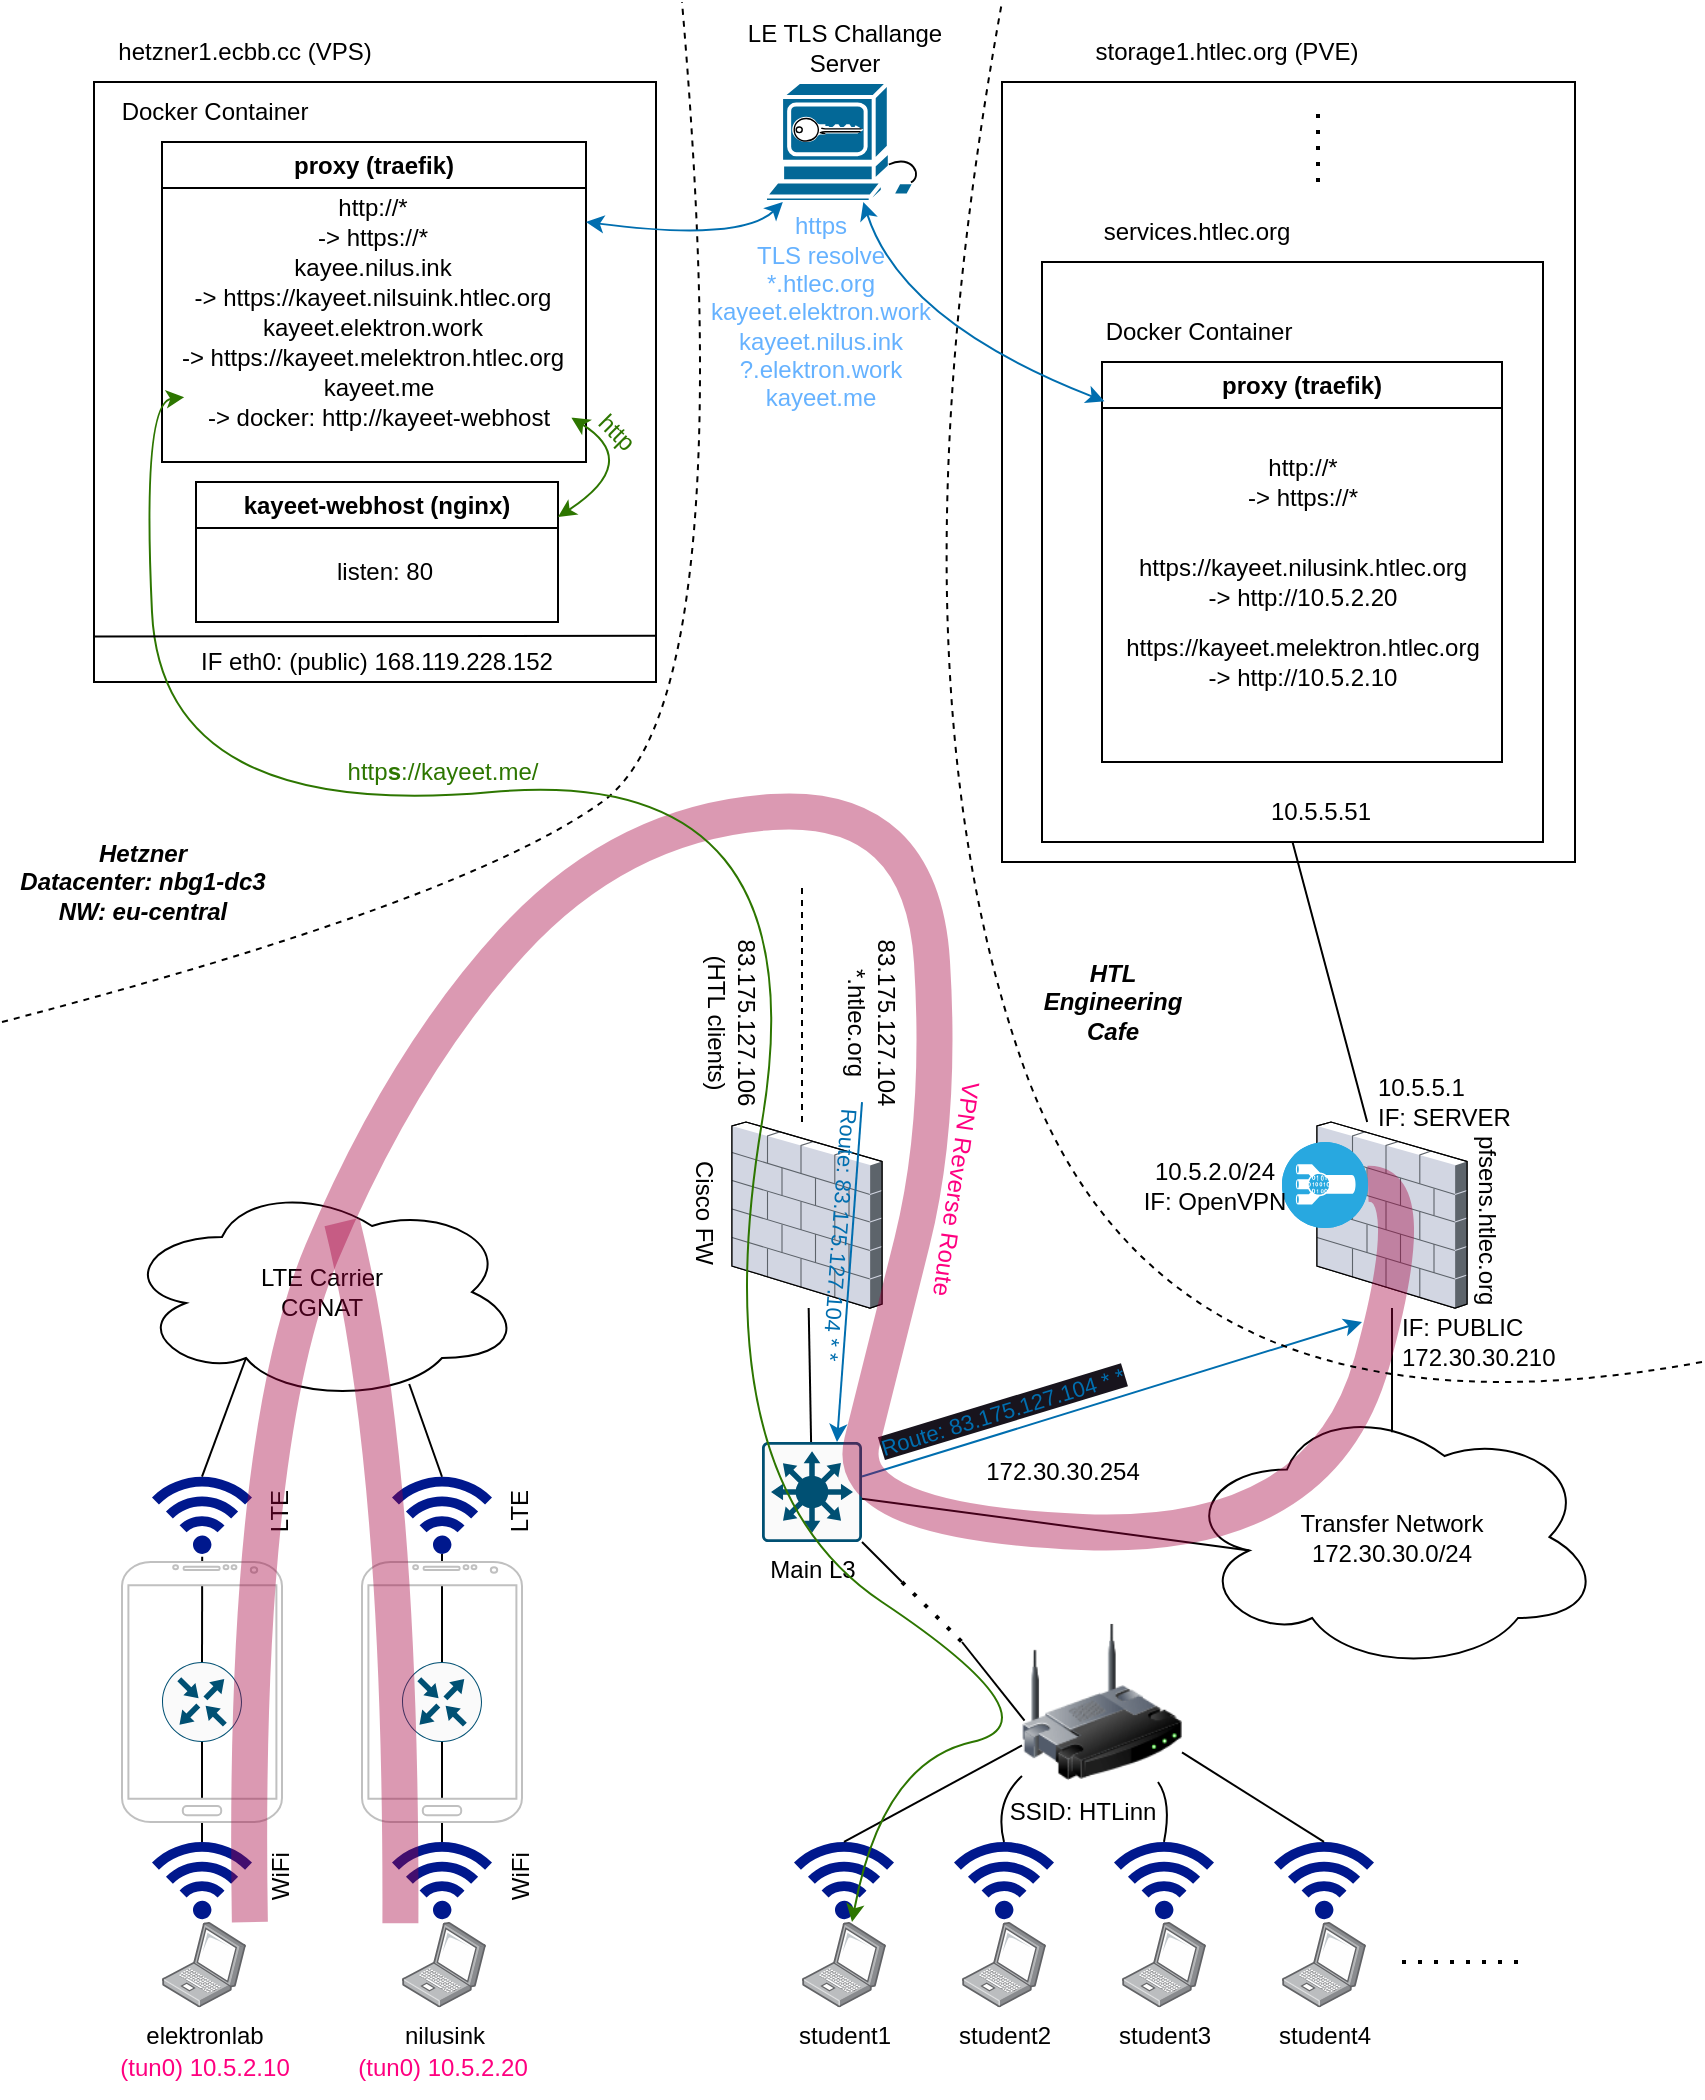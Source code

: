 <mxfile version="24.2.5" type="device">
  <diagram name="Page-1" id="OReZ9tJOHdiUHSILIBYm">
    <mxGraphModel dx="1434" dy="875" grid="1" gridSize="10" guides="1" tooltips="1" connect="1" arrows="1" fold="1" page="1" pageScale="1" pageWidth="850" pageHeight="1100" math="0" shadow="0">
      <root>
        <mxCell id="0" />
        <mxCell id="1" parent="0" />
        <mxCell id="7sgzOivnoeWW8wCpebLW-49" value="SSID: HTLinn" style="text;html=1;align=center;verticalAlign=middle;resizable=0;points=[];autosize=1;strokeColor=none;fillColor=none;" parent="1" vertex="1">
          <mxGeometry x="490" y="890" width="100" height="30" as="geometry" />
        </mxCell>
        <mxCell id="7sgzOivnoeWW8wCpebLW-27" value="" style="endArrow=none;html=1;rounded=0;entryX=0;entryY=0.5;entryDx=0;entryDy=0;entryPerimeter=0;exitX=0.5;exitY=0;exitDx=0;exitDy=0;exitPerimeter=0;" parent="1" source="7sgzOivnoeWW8wCpebLW-17" target="7sgzOivnoeWW8wCpebLW-23" edge="1">
          <mxGeometry width="50" height="50" relative="1" as="geometry">
            <mxPoint x="120" y="820" as="sourcePoint" />
            <mxPoint x="170" y="770" as="targetPoint" />
          </mxGeometry>
        </mxCell>
        <mxCell id="7sgzOivnoeWW8wCpebLW-26" value="" style="endArrow=none;html=1;rounded=0;entryX=-0.032;entryY=0.502;entryDx=0;entryDy=0;entryPerimeter=0;exitX=0.5;exitY=0;exitDx=0;exitDy=0;exitPerimeter=0;" parent="1" source="7sgzOivnoeWW8wCpebLW-7" target="7sgzOivnoeWW8wCpebLW-22" edge="1">
          <mxGeometry width="50" height="50" relative="1" as="geometry">
            <mxPoint x="120" y="820" as="sourcePoint" />
            <mxPoint x="170" y="770" as="targetPoint" />
          </mxGeometry>
        </mxCell>
        <mxCell id="7sgzOivnoeWW8wCpebLW-1" value="elektronlab" style="image;points=[];aspect=fixed;html=1;align=center;shadow=0;dashed=0;image=img/lib/allied_telesis/computer_and_terminals/Laptop.svg;" parent="1" vertex="1">
          <mxGeometry x="80" y="960" width="42" height="42.6" as="geometry" />
        </mxCell>
        <mxCell id="7sgzOivnoeWW8wCpebLW-2" value="nilusink" style="image;points=[];aspect=fixed;html=1;align=center;shadow=0;dashed=0;image=img/lib/allied_telesis/computer_and_terminals/Laptop.svg;" parent="1" vertex="1">
          <mxGeometry x="200" y="960" width="42" height="42.6" as="geometry" />
        </mxCell>
        <mxCell id="7sgzOivnoeWW8wCpebLW-8" value="WiFi" style="sketch=0;aspect=fixed;pointerEvents=1;shadow=0;dashed=0;html=1;strokeColor=none;labelPosition=center;verticalLabelPosition=bottom;verticalAlign=top;align=center;fillColor=#00188D;shape=mxgraph.mscae.enterprise.wireless_connection;rotation=-90;" parent="1" vertex="1">
          <mxGeometry x="79" y="912.6" width="42" height="50" as="geometry" />
        </mxCell>
        <mxCell id="7sgzOivnoeWW8wCpebLW-14" value="WiFi" style="sketch=0;aspect=fixed;pointerEvents=1;shadow=0;dashed=0;html=1;strokeColor=none;labelPosition=center;verticalLabelPosition=bottom;verticalAlign=top;align=center;fillColor=#00188D;shape=mxgraph.mscae.enterprise.wireless_connection;rotation=-90;" parent="1" vertex="1">
          <mxGeometry x="199" y="912.6" width="42" height="50" as="geometry" />
        </mxCell>
        <mxCell id="7sgzOivnoeWW8wCpebLW-15" value="" style="endArrow=none;html=1;rounded=0;entryX=0.5;entryY=1;entryDx=0;entryDy=0;entryPerimeter=0;exitX=0.92;exitY=0.5;exitDx=0;exitDy=0;exitPerimeter=0;" parent="1" source="7sgzOivnoeWW8wCpebLW-8" target="7sgzOivnoeWW8wCpebLW-7" edge="1">
          <mxGeometry width="50" height="50" relative="1" as="geometry">
            <mxPoint x="170" y="950" as="sourcePoint" />
            <mxPoint x="220" y="900" as="targetPoint" />
          </mxGeometry>
        </mxCell>
        <mxCell id="7sgzOivnoeWW8wCpebLW-6" value="" style="verticalLabelPosition=bottom;verticalAlign=top;html=1;shadow=0;dashed=0;strokeWidth=1;shape=mxgraph.android.phone2;strokeColor=#c0c0c0;" parent="1" vertex="1">
          <mxGeometry x="60" y="780" width="80" height="130" as="geometry" />
        </mxCell>
        <mxCell id="7sgzOivnoeWW8wCpebLW-7" value="" style="sketch=0;points=[[0.5,0,0],[1,0.5,0],[0.5,1,0],[0,0.5,0],[0.145,0.145,0],[0.856,0.145,0],[0.855,0.856,0],[0.145,0.855,0]];verticalLabelPosition=bottom;html=1;verticalAlign=top;aspect=fixed;align=center;pointerEvents=1;shape=mxgraph.cisco19.rect;prIcon=router;fillColor=#FAFAFA;strokeColor=#005073;" parent="1" vertex="1">
          <mxGeometry x="80" y="830" width="40" height="40" as="geometry" />
        </mxCell>
        <mxCell id="7sgzOivnoeWW8wCpebLW-18" value="" style="endArrow=none;html=1;rounded=0;entryX=0.5;entryY=1;entryDx=0;entryDy=0;entryPerimeter=0;exitX=0.92;exitY=0.5;exitDx=0;exitDy=0;exitPerimeter=0;" parent="1" source="7sgzOivnoeWW8wCpebLW-14" target="7sgzOivnoeWW8wCpebLW-17" edge="1">
          <mxGeometry width="50" height="50" relative="1" as="geometry">
            <mxPoint x="140" y="920" as="sourcePoint" />
            <mxPoint x="190" y="870" as="targetPoint" />
          </mxGeometry>
        </mxCell>
        <mxCell id="7sgzOivnoeWW8wCpebLW-16" value="" style="verticalLabelPosition=bottom;verticalAlign=top;html=1;shadow=0;dashed=0;strokeWidth=1;shape=mxgraph.android.phone2;strokeColor=#c0c0c0;" parent="1" vertex="1">
          <mxGeometry x="180" y="780" width="80" height="130" as="geometry" />
        </mxCell>
        <mxCell id="7sgzOivnoeWW8wCpebLW-17" value="" style="sketch=0;points=[[0.5,0,0],[1,0.5,0],[0.5,1,0],[0,0.5,0],[0.145,0.145,0],[0.856,0.145,0],[0.855,0.856,0],[0.145,0.855,0]];verticalLabelPosition=bottom;html=1;verticalAlign=top;aspect=fixed;align=center;pointerEvents=1;shape=mxgraph.cisco19.rect;prIcon=router;fillColor=#FAFAFA;strokeColor=#005073;" parent="1" vertex="1">
          <mxGeometry x="200" y="830" width="40" height="40" as="geometry" />
        </mxCell>
        <mxCell id="7sgzOivnoeWW8wCpebLW-19" value="LTE Carrier&lt;div&gt;CGNAT&lt;/div&gt;" style="ellipse;shape=cloud;whiteSpace=wrap;html=1;" parent="1" vertex="1">
          <mxGeometry x="60" y="590" width="200" height="110" as="geometry" />
        </mxCell>
        <mxCell id="7sgzOivnoeWW8wCpebLW-22" value="LTE" style="sketch=0;aspect=fixed;pointerEvents=1;shadow=0;dashed=0;html=1;strokeColor=none;labelPosition=center;verticalLabelPosition=bottom;verticalAlign=top;align=center;fillColor=#00188D;shape=mxgraph.mscae.enterprise.wireless_connection;rotation=-90;" parent="1" vertex="1">
          <mxGeometry x="79" y="730" width="42" height="50" as="geometry" />
        </mxCell>
        <mxCell id="7sgzOivnoeWW8wCpebLW-23" value="LTE" style="sketch=0;aspect=fixed;pointerEvents=1;shadow=0;dashed=0;html=1;strokeColor=none;labelPosition=center;verticalLabelPosition=bottom;verticalAlign=top;align=center;fillColor=#00188D;shape=mxgraph.mscae.enterprise.wireless_connection;rotation=-90;" parent="1" vertex="1">
          <mxGeometry x="199" y="730" width="42" height="50" as="geometry" />
        </mxCell>
        <mxCell id="7sgzOivnoeWW8wCpebLW-24" value="" style="endArrow=none;html=1;rounded=0;exitX=0.92;exitY=0.5;exitDx=0;exitDy=0;exitPerimeter=0;entryX=0.31;entryY=0.8;entryDx=0;entryDy=0;entryPerimeter=0;" parent="1" source="7sgzOivnoeWW8wCpebLW-22" target="7sgzOivnoeWW8wCpebLW-19" edge="1">
          <mxGeometry width="50" height="50" relative="1" as="geometry">
            <mxPoint x="150" y="680" as="sourcePoint" />
            <mxPoint x="200" y="630" as="targetPoint" />
          </mxGeometry>
        </mxCell>
        <mxCell id="7sgzOivnoeWW8wCpebLW-25" value="" style="endArrow=none;html=1;rounded=0;entryX=0.92;entryY=0.5;entryDx=0;entryDy=0;entryPerimeter=0;exitX=0.718;exitY=0.918;exitDx=0;exitDy=0;exitPerimeter=0;" parent="1" source="7sgzOivnoeWW8wCpebLW-19" target="7sgzOivnoeWW8wCpebLW-23" edge="1">
          <mxGeometry width="50" height="50" relative="1" as="geometry">
            <mxPoint x="150" y="680" as="sourcePoint" />
            <mxPoint x="200" y="630" as="targetPoint" />
          </mxGeometry>
        </mxCell>
        <mxCell id="7sgzOivnoeWW8wCpebLW-28" value="student1" style="image;points=[];aspect=fixed;html=1;align=center;shadow=0;dashed=0;image=img/lib/allied_telesis/computer_and_terminals/Laptop.svg;" parent="1" vertex="1">
          <mxGeometry x="400" y="960" width="42" height="42.6" as="geometry" />
        </mxCell>
        <mxCell id="7sgzOivnoeWW8wCpebLW-29" value="student2" style="image;points=[];aspect=fixed;html=1;align=center;shadow=0;dashed=0;image=img/lib/allied_telesis/computer_and_terminals/Laptop.svg;" parent="1" vertex="1">
          <mxGeometry x="480" y="960" width="42" height="42.6" as="geometry" />
        </mxCell>
        <mxCell id="7sgzOivnoeWW8wCpebLW-30" value="student3" style="image;points=[];aspect=fixed;html=1;align=center;shadow=0;dashed=0;image=img/lib/allied_telesis/computer_and_terminals/Laptop.svg;" parent="1" vertex="1">
          <mxGeometry x="560" y="960" width="42" height="42.6" as="geometry" />
        </mxCell>
        <mxCell id="7sgzOivnoeWW8wCpebLW-31" value="student4" style="image;points=[];aspect=fixed;html=1;align=center;shadow=0;dashed=0;image=img/lib/allied_telesis/computer_and_terminals/Laptop.svg;" parent="1" vertex="1">
          <mxGeometry x="640" y="960" width="42" height="42.6" as="geometry" />
        </mxCell>
        <mxCell id="7sgzOivnoeWW8wCpebLW-32" value="" style="endArrow=none;dashed=1;html=1;dashPattern=1 3;strokeWidth=2;rounded=0;" parent="1" edge="1">
          <mxGeometry width="50" height="50" relative="1" as="geometry">
            <mxPoint x="700" y="980" as="sourcePoint" />
            <mxPoint x="760" y="980" as="targetPoint" />
          </mxGeometry>
        </mxCell>
        <mxCell id="7sgzOivnoeWW8wCpebLW-34" value="Main L3" style="sketch=0;points=[[0.015,0.015,0],[0.985,0.015,0],[0.985,0.985,0],[0.015,0.985,0],[0.25,0,0],[0.5,0,0],[0.75,0,0],[1,0.25,0],[1,0.5,0],[1,0.75,0],[0.75,1,0],[0.5,1,0],[0.25,1,0],[0,0.75,0],[0,0.5,0],[0,0.25,0]];verticalLabelPosition=bottom;html=1;verticalAlign=top;aspect=fixed;align=center;pointerEvents=1;shape=mxgraph.cisco19.rect;prIcon=l3_switch;fillColor=#FAFAFA;strokeColor=#005073;" parent="1" vertex="1">
          <mxGeometry x="380" y="720" width="50" height="50" as="geometry" />
        </mxCell>
        <mxCell id="7sgzOivnoeWW8wCpebLW-36" value="" style="image;html=1;image=img/lib/clip_art/networking/Wireless_Router_128x128.png" parent="1" vertex="1">
          <mxGeometry x="510" y="810" width="80" height="80" as="geometry" />
        </mxCell>
        <mxCell id="7sgzOivnoeWW8wCpebLW-40" value="" style="sketch=0;aspect=fixed;pointerEvents=1;shadow=0;dashed=0;html=1;strokeColor=none;labelPosition=center;verticalLabelPosition=bottom;verticalAlign=top;align=center;fillColor=#00188D;shape=mxgraph.mscae.enterprise.wireless_connection;rotation=-90;" parent="1" vertex="1">
          <mxGeometry x="400" y="912.6" width="42" height="50" as="geometry" />
        </mxCell>
        <mxCell id="7sgzOivnoeWW8wCpebLW-41" value="" style="sketch=0;aspect=fixed;pointerEvents=1;shadow=0;dashed=0;html=1;strokeColor=none;labelPosition=center;verticalLabelPosition=bottom;verticalAlign=top;align=center;fillColor=#00188D;shape=mxgraph.mscae.enterprise.wireless_connection;rotation=-90;" parent="1" vertex="1">
          <mxGeometry x="480" y="912.6" width="42" height="50" as="geometry" />
        </mxCell>
        <mxCell id="7sgzOivnoeWW8wCpebLW-42" value="" style="sketch=0;aspect=fixed;pointerEvents=1;shadow=0;dashed=0;html=1;strokeColor=none;labelPosition=center;verticalLabelPosition=bottom;verticalAlign=top;align=center;fillColor=#00188D;shape=mxgraph.mscae.enterprise.wireless_connection;rotation=-90;" parent="1" vertex="1">
          <mxGeometry x="560" y="912.6" width="42" height="50" as="geometry" />
        </mxCell>
        <mxCell id="7sgzOivnoeWW8wCpebLW-43" value="" style="sketch=0;aspect=fixed;pointerEvents=1;shadow=0;dashed=0;html=1;strokeColor=none;labelPosition=center;verticalLabelPosition=bottom;verticalAlign=top;align=center;fillColor=#00188D;shape=mxgraph.mscae.enterprise.wireless_connection;rotation=-90;" parent="1" vertex="1">
          <mxGeometry x="640" y="912.6" width="42" height="50" as="geometry" />
        </mxCell>
        <mxCell id="7sgzOivnoeWW8wCpebLW-45" value="" style="endArrow=none;html=1;rounded=0;exitX=0.92;exitY=0.5;exitDx=0;exitDy=0;exitPerimeter=0;" parent="1" source="7sgzOivnoeWW8wCpebLW-40" target="7sgzOivnoeWW8wCpebLW-36" edge="1">
          <mxGeometry width="50" height="50" relative="1" as="geometry">
            <mxPoint x="510" y="930" as="sourcePoint" />
            <mxPoint x="560" y="880" as="targetPoint" />
          </mxGeometry>
        </mxCell>
        <mxCell id="7sgzOivnoeWW8wCpebLW-46" value="" style="endArrow=none;html=1;rounded=0;exitX=0.92;exitY=0.5;exitDx=0;exitDy=0;exitPerimeter=0;curved=1;" parent="1" source="7sgzOivnoeWW8wCpebLW-41" target="7sgzOivnoeWW8wCpebLW-36" edge="1">
          <mxGeometry width="50" height="50" relative="1" as="geometry">
            <mxPoint x="510" y="930" as="sourcePoint" />
            <mxPoint x="560" y="880" as="targetPoint" />
            <Array as="points">
              <mxPoint x="496" y="900" />
            </Array>
          </mxGeometry>
        </mxCell>
        <mxCell id="7sgzOivnoeWW8wCpebLW-47" value="" style="endArrow=none;html=1;rounded=0;exitX=0.92;exitY=0.5;exitDx=0;exitDy=0;exitPerimeter=0;curved=1;" parent="1" source="7sgzOivnoeWW8wCpebLW-42" target="7sgzOivnoeWW8wCpebLW-36" edge="1">
          <mxGeometry width="50" height="50" relative="1" as="geometry">
            <mxPoint x="510" y="930" as="sourcePoint" />
            <mxPoint x="560" y="880" as="targetPoint" />
            <Array as="points">
              <mxPoint x="585" y="900" />
            </Array>
          </mxGeometry>
        </mxCell>
        <mxCell id="7sgzOivnoeWW8wCpebLW-48" value="" style="endArrow=none;html=1;rounded=0;exitX=0.92;exitY=0.5;exitDx=0;exitDy=0;exitPerimeter=0;" parent="1" source="7sgzOivnoeWW8wCpebLW-43" target="7sgzOivnoeWW8wCpebLW-36" edge="1">
          <mxGeometry width="50" height="50" relative="1" as="geometry">
            <mxPoint x="510" y="930" as="sourcePoint" />
            <mxPoint x="560" y="880" as="targetPoint" />
          </mxGeometry>
        </mxCell>
        <mxCell id="7sgzOivnoeWW8wCpebLW-51" value="" style="verticalLabelPosition=bottom;sketch=0;aspect=fixed;html=1;verticalAlign=top;strokeColor=none;align=center;outlineConnect=0;shape=mxgraph.citrix.firewall;" parent="1" vertex="1">
          <mxGeometry x="365" y="560" width="75" height="93" as="geometry" />
        </mxCell>
        <mxCell id="7sgzOivnoeWW8wCpebLW-52" value="Transfer Network&lt;div&gt;172.30.30.0/24&lt;/div&gt;" style="ellipse;shape=cloud;whiteSpace=wrap;html=1;" parent="1" vertex="1">
          <mxGeometry x="590" y="700" width="210" height="135" as="geometry" />
        </mxCell>
        <mxCell id="7sgzOivnoeWW8wCpebLW-56" value="" style="endArrow=none;html=1;rounded=0;" parent="1" source="7sgzOivnoeWW8wCpebLW-51" target="7sgzOivnoeWW8wCpebLW-34" edge="1">
          <mxGeometry width="50" height="50" relative="1" as="geometry">
            <mxPoint x="430" y="800" as="sourcePoint" />
            <mxPoint x="480" y="750" as="targetPoint" />
          </mxGeometry>
        </mxCell>
        <mxCell id="7sgzOivnoeWW8wCpebLW-57" value="" style="endArrow=none;html=1;rounded=0;exitX=0.16;exitY=0.55;exitDx=0;exitDy=0;exitPerimeter=0;" parent="1" source="7sgzOivnoeWW8wCpebLW-52" target="7sgzOivnoeWW8wCpebLW-34" edge="1">
          <mxGeometry width="50" height="50" relative="1" as="geometry">
            <mxPoint x="430" y="800" as="sourcePoint" />
            <mxPoint x="480" y="750" as="targetPoint" />
          </mxGeometry>
        </mxCell>
        <mxCell id="7sgzOivnoeWW8wCpebLW-58" value="pfsens.htlec.org" style="verticalLabelPosition=middle;sketch=0;aspect=fixed;html=1;verticalAlign=top;strokeColor=none;align=left;outlineConnect=0;shape=mxgraph.citrix.firewall;labelPosition=right;textDirection=vertical-rl;" parent="1" vertex="1">
          <mxGeometry x="657.5" y="560" width="75" height="93" as="geometry" />
        </mxCell>
        <mxCell id="7sgzOivnoeWW8wCpebLW-59" value="" style="endArrow=none;html=1;rounded=0;exitX=0.5;exitY=0.112;exitDx=0;exitDy=0;exitPerimeter=0;" parent="1" source="7sgzOivnoeWW8wCpebLW-52" target="7sgzOivnoeWW8wCpebLW-58" edge="1">
          <mxGeometry width="50" height="50" relative="1" as="geometry">
            <mxPoint x="540" y="680" as="sourcePoint" />
            <mxPoint x="590" y="630" as="targetPoint" />
          </mxGeometry>
        </mxCell>
        <mxCell id="7sgzOivnoeWW8wCpebLW-61" value="172.30.30.254" style="text;html=1;align=center;verticalAlign=middle;resizable=0;points=[];autosize=1;strokeColor=none;fillColor=none;" parent="1" vertex="1">
          <mxGeometry x="480" y="720" width="100" height="30" as="geometry" />
        </mxCell>
        <mxCell id="7sgzOivnoeWW8wCpebLW-62" value="" style="endArrow=none;html=1;rounded=0;" parent="1" target="7sgzOivnoeWW8wCpebLW-34" edge="1">
          <mxGeometry width="50" height="50" relative="1" as="geometry">
            <mxPoint x="450" y="790" as="sourcePoint" />
            <mxPoint x="570" y="690" as="targetPoint" />
          </mxGeometry>
        </mxCell>
        <mxCell id="7sgzOivnoeWW8wCpebLW-63" value="" style="endArrow=none;dashed=1;html=1;dashPattern=1 3;strokeWidth=2;rounded=0;" parent="1" edge="1">
          <mxGeometry width="50" height="50" relative="1" as="geometry">
            <mxPoint x="450" y="790" as="sourcePoint" />
            <mxPoint x="480" y="820" as="targetPoint" />
          </mxGeometry>
        </mxCell>
        <mxCell id="7sgzOivnoeWW8wCpebLW-64" value="" style="endArrow=none;html=1;rounded=0;exitX=0.016;exitY=0.616;exitDx=0;exitDy=0;exitPerimeter=0;" parent="1" source="7sgzOivnoeWW8wCpebLW-36" edge="1">
          <mxGeometry width="50" height="50" relative="1" as="geometry">
            <mxPoint x="500" y="810" as="sourcePoint" />
            <mxPoint x="480" y="820" as="targetPoint" />
          </mxGeometry>
        </mxCell>
        <mxCell id="7sgzOivnoeWW8wCpebLW-66" value="Cisco FW" style="text;html=1;align=center;verticalAlign=middle;resizable=0;points=[];autosize=1;strokeColor=none;fillColor=none;rotation=90;" parent="1" vertex="1">
          <mxGeometry x="311" y="590" width="80" height="30" as="geometry" />
        </mxCell>
        <mxCell id="7sgzOivnoeWW8wCpebLW-67" value="83.175.127.106&lt;div&gt;(HTL clients)&lt;/div&gt;" style="text;html=1;align=center;verticalAlign=middle;resizable=0;points=[];autosize=1;strokeColor=none;fillColor=none;rotation=90;" parent="1" vertex="1">
          <mxGeometry x="310" y="490" width="110" height="40" as="geometry" />
        </mxCell>
        <mxCell id="7sgzOivnoeWW8wCpebLW-69" value="&lt;span style=&quot;text-align: left; text-wrap: wrap;&quot;&gt;83.175.127.104&lt;/span&gt;&lt;div&gt;&lt;span style=&quot;text-align: left; text-wrap: wrap;&quot;&gt;*.htlec.org&lt;/span&gt;&lt;/div&gt;" style="text;html=1;align=center;verticalAlign=middle;resizable=0;points=[];autosize=1;strokeColor=none;fillColor=none;rotation=90;" parent="1" vertex="1">
          <mxGeometry x="380" y="490" width="110" height="40" as="geometry" />
        </mxCell>
        <mxCell id="7sgzOivnoeWW8wCpebLW-72" value="&lt;span style=&quot;font-size: 11px; background-color: rgb(24, 20, 29);&quot;&gt;Route: 83.175.127.104 * *&lt;/span&gt;" style="text;html=1;align=center;verticalAlign=middle;resizable=0;points=[];autosize=1;strokeColor=none;fillColor=none;rotation=-16.9;fontColor=#006eaf;" parent="1" vertex="1">
          <mxGeometry x="425" y="690" width="150" height="30" as="geometry" />
        </mxCell>
        <mxCell id="7sgzOivnoeWW8wCpebLW-71" value="" style="endArrow=classic;html=1;rounded=0;fillColor=#1ba1e2;strokeColor=#006EAF;" parent="1" source="7sgzOivnoeWW8wCpebLW-34" edge="1">
          <mxGeometry width="50" height="50" relative="1" as="geometry">
            <mxPoint x="470" y="700" as="sourcePoint" />
            <mxPoint x="680" y="660" as="targetPoint" />
          </mxGeometry>
        </mxCell>
        <mxCell id="7sgzOivnoeWW8wCpebLW-73" value="" style="endArrow=classic;html=1;rounded=0;exitX=0.864;exitY=0.625;exitDx=0;exitDy=0;exitPerimeter=0;entryX=0.75;entryY=0;entryDx=0;entryDy=0;entryPerimeter=0;fillColor=#1ba1e2;strokeColor=#006EAF;" parent="1" source="7sgzOivnoeWW8wCpebLW-69" target="7sgzOivnoeWW8wCpebLW-34" edge="1">
          <mxGeometry width="50" height="50" relative="1" as="geometry">
            <mxPoint x="490" y="650" as="sourcePoint" />
            <mxPoint x="540" y="600" as="targetPoint" />
          </mxGeometry>
        </mxCell>
        <mxCell id="7sgzOivnoeWW8wCpebLW-74" value="&lt;span style=&quot;font-size: 11px;&quot;&gt;Route: 83.175.127.104 * *&lt;/span&gt;" style="text;html=1;align=center;verticalAlign=middle;resizable=0;points=[];autosize=1;strokeColor=none;fillColor=none;rotation=94.3;fontColor=#006eaf;labelBackgroundColor=none;" parent="1" vertex="1">
          <mxGeometry x="344" y="601" width="150" height="30" as="geometry" />
        </mxCell>
        <mxCell id="7sgzOivnoeWW8wCpebLW-77" value="" style="rounded=0;whiteSpace=wrap;html=1;" parent="1" vertex="1">
          <mxGeometry x="500" y="40" width="286.5" height="390" as="geometry" />
        </mxCell>
        <mxCell id="7sgzOivnoeWW8wCpebLW-78" value="" style="rounded=0;whiteSpace=wrap;html=1;" parent="1" vertex="1">
          <mxGeometry x="520" y="130" width="250.5" height="290" as="geometry" />
        </mxCell>
        <mxCell id="7sgzOivnoeWW8wCpebLW-79" value="" style="fillColor=#28A8E0;verticalLabelPosition=bottom;sketch=0;html=1;strokeColor=#ffffff;verticalAlign=top;align=center;points=[[0.145,0.145,0],[0.5,0,0],[0.855,0.145,0],[1,0.5,0],[0.855,0.855,0],[0.5,1,0],[0.145,0.855,0],[0,0.5,0]];pointerEvents=1;shape=mxgraph.cisco_safe.compositeIcon;bgIcon=ellipse;resIcon=mxgraph.cisco_safe.capability.vpn_concentrator;" parent="1" vertex="1">
          <mxGeometry x="640" y="570" width="43" height="43" as="geometry" />
        </mxCell>
        <mxCell id="7sgzOivnoeWW8wCpebLW-81" value="" style="endArrow=none;dashed=1;html=1;dashPattern=1 3;strokeWidth=2;rounded=0;" parent="1" edge="1">
          <mxGeometry width="50" height="50" relative="1" as="geometry">
            <mxPoint x="658" y="90" as="sourcePoint" />
            <mxPoint x="658" y="50" as="targetPoint" />
          </mxGeometry>
        </mxCell>
        <mxCell id="7sgzOivnoeWW8wCpebLW-82" value="storage1.htlec.org (PVE)" style="text;html=1;align=center;verticalAlign=middle;resizable=0;points=[];autosize=1;strokeColor=none;fillColor=none;" parent="1" vertex="1">
          <mxGeometry x="536.5" y="10" width="150" height="30" as="geometry" />
        </mxCell>
        <mxCell id="7sgzOivnoeWW8wCpebLW-83" value="services.htlec.org" style="text;html=1;align=center;verticalAlign=middle;resizable=0;points=[];autosize=1;strokeColor=none;fillColor=none;" parent="1" vertex="1">
          <mxGeometry x="536.5" y="100" width="120" height="30" as="geometry" />
        </mxCell>
        <mxCell id="7sgzOivnoeWW8wCpebLW-84" value="proxy (traefik)" style="swimlane;whiteSpace=wrap;html=1;" parent="1" vertex="1">
          <mxGeometry x="550" y="180" width="200" height="200" as="geometry">
            <mxRectangle x="567.5" y="230" width="110" height="30" as="alternateBounds" />
          </mxGeometry>
        </mxCell>
        <mxCell id="7sgzOivnoeWW8wCpebLW-85" value="Docker Container" style="text;html=1;align=center;verticalAlign=middle;resizable=0;points=[];autosize=1;strokeColor=none;fillColor=none;" parent="1" vertex="1">
          <mxGeometry x="537.5" y="150" width="120" height="30" as="geometry" />
        </mxCell>
        <mxCell id="7sgzOivnoeWW8wCpebLW-86" value="" style="endArrow=none;html=1;rounded=0;entryX=0.5;entryY=1;entryDx=0;entryDy=0;" parent="1" source="7sgzOivnoeWW8wCpebLW-58" target="7sgzOivnoeWW8wCpebLW-78" edge="1">
          <mxGeometry width="50" height="50" relative="1" as="geometry">
            <mxPoint x="630" y="440" as="sourcePoint" />
            <mxPoint x="680" y="390" as="targetPoint" />
          </mxGeometry>
        </mxCell>
        <mxCell id="7sgzOivnoeWW8wCpebLW-87" value="10.5.5.51" style="text;html=1;align=center;verticalAlign=middle;resizable=0;points=[];autosize=1;strokeColor=none;fillColor=none;" parent="1" vertex="1">
          <mxGeometry x="624.25" y="390" width="70" height="30" as="geometry" />
        </mxCell>
        <mxCell id="7sgzOivnoeWW8wCpebLW-88" value="10.5.2.0/24&lt;div&gt;IF: OpenVPN&lt;/div&gt;" style="text;html=1;align=center;verticalAlign=middle;resizable=0;points=[];autosize=1;strokeColor=none;fillColor=none;" parent="1" vertex="1">
          <mxGeometry x="561" y="571.5" width="90" height="40" as="geometry" />
        </mxCell>
        <mxCell id="7sgzOivnoeWW8wCpebLW-89" value="IF: PUBLIC&lt;div&gt;172.30.30.210&lt;/div&gt;" style="text;html=1;align=left;verticalAlign=middle;resizable=0;points=[];autosize=1;strokeColor=none;fillColor=none;" parent="1" vertex="1">
          <mxGeometry x="697.5" y="650" width="100" height="40" as="geometry" />
        </mxCell>
        <mxCell id="7sgzOivnoeWW8wCpebLW-90" value="&lt;div&gt;10.5.5.1&lt;/div&gt;IF: SERVER" style="text;html=1;align=left;verticalAlign=middle;resizable=0;points=[];autosize=1;strokeColor=none;fillColor=none;" parent="1" vertex="1">
          <mxGeometry x="686" y="530" width="90" height="40" as="geometry" />
        </mxCell>
        <mxCell id="7sgzOivnoeWW8wCpebLW-91" value="" style="rounded=0;whiteSpace=wrap;html=1;" parent="1" vertex="1">
          <mxGeometry x="46" y="40" width="281" height="300" as="geometry" />
        </mxCell>
        <mxCell id="7sgzOivnoeWW8wCpebLW-92" value="hetzner1.ecbb.cc (VPS)" style="text;html=1;align=center;verticalAlign=middle;resizable=0;points=[];autosize=1;strokeColor=none;fillColor=none;" parent="1" vertex="1">
          <mxGeometry x="46" y="10" width="150" height="30" as="geometry" />
        </mxCell>
        <mxCell id="7sgzOivnoeWW8wCpebLW-93" value="proxy (traefik)" style="swimlane;whiteSpace=wrap;html=1;" parent="1" vertex="1">
          <mxGeometry x="80" y="70" width="212" height="160" as="geometry">
            <mxRectangle x="567.5" y="230" width="110" height="30" as="alternateBounds" />
          </mxGeometry>
        </mxCell>
        <mxCell id="7sgzOivnoeWW8wCpebLW-97" value="kayeet.elektron.work&lt;div&gt;-&amp;gt; https://kayeet.melektron.htlec.org&lt;/div&gt;" style="text;html=1;align=center;verticalAlign=middle;resizable=0;points=[];autosize=1;strokeColor=none;fillColor=none;" parent="7sgzOivnoeWW8wCpebLW-93" vertex="1">
          <mxGeometry y="80" width="210" height="40" as="geometry" />
        </mxCell>
        <mxCell id="7sgzOivnoeWW8wCpebLW-96" value="kayee.nilus.ink&lt;div&gt;-&amp;gt; https://kayeet.nilsuink.htlec.org&lt;/div&gt;" style="text;html=1;align=center;verticalAlign=middle;resizable=0;points=[];autosize=1;strokeColor=none;fillColor=none;" parent="7sgzOivnoeWW8wCpebLW-93" vertex="1">
          <mxGeometry x="5" y="50" width="200" height="40" as="geometry" />
        </mxCell>
        <mxCell id="7sgzOivnoeWW8wCpebLW-102" value="http://*&lt;div&gt;-&amp;gt; https://*&lt;/div&gt;" style="text;html=1;align=center;verticalAlign=middle;resizable=0;points=[];autosize=1;strokeColor=none;fillColor=none;" parent="7sgzOivnoeWW8wCpebLW-93" vertex="1">
          <mxGeometry x="65" y="20" width="80" height="40" as="geometry" />
        </mxCell>
        <mxCell id="7sgzOivnoeWW8wCpebLW-94" value="Docker Container" style="text;html=1;align=center;verticalAlign=middle;resizable=0;points=[];autosize=1;strokeColor=none;fillColor=none;" parent="1" vertex="1">
          <mxGeometry x="46" y="40" width="120" height="30" as="geometry" />
        </mxCell>
        <mxCell id="7sgzOivnoeWW8wCpebLW-98" value="https://kayeet.nilusink.htlec.org&lt;div&gt;-&amp;gt; http://10.5.2.20&lt;/div&gt;" style="text;html=1;align=center;verticalAlign=middle;resizable=0;points=[];autosize=1;strokeColor=none;fillColor=none;" parent="1" vertex="1">
          <mxGeometry x="555" y="270" width="190" height="40" as="geometry" />
        </mxCell>
        <mxCell id="7sgzOivnoeWW8wCpebLW-99" value="https://kayeet.melektron.htlec.org&lt;div&gt;-&amp;gt; http://10.5.2.10&lt;/div&gt;" style="text;html=1;align=center;verticalAlign=middle;resizable=0;points=[];autosize=1;strokeColor=none;fillColor=none;" parent="1" vertex="1">
          <mxGeometry x="550" y="310" width="200" height="40" as="geometry" />
        </mxCell>
        <mxCell id="7sgzOivnoeWW8wCpebLW-100" value="http://*&lt;div&gt;-&amp;gt; https://*&lt;/div&gt;" style="text;html=1;align=center;verticalAlign=middle;resizable=0;points=[];autosize=1;strokeColor=none;fillColor=none;" parent="1" vertex="1">
          <mxGeometry x="610" y="220" width="80" height="40" as="geometry" />
        </mxCell>
        <mxCell id="7sgzOivnoeWW8wCpebLW-103" value="" style="endArrow=none;html=1;rounded=0;curved=1;strokeWidth=18;opacity=40;fillColor=#d80073;strokeColor=#A50040;exitX=1.046;exitY=0.001;exitDx=0;exitDy=0;exitPerimeter=0;" parent="1" source="7sgzOivnoeWW8wCpebLW-1" target="7sgzOivnoeWW8wCpebLW-79" edge="1">
          <mxGeometry width="50" height="50" relative="1" as="geometry">
            <mxPoint x="140" y="980" as="sourcePoint" />
            <mxPoint x="200" y="566.5" as="targetPoint" />
            <Array as="points">
              <mxPoint x="120" y="720" />
              <mxPoint x="200" y="530" />
              <mxPoint x="310" y="410" />
              <mxPoint x="460" y="400" />
              <mxPoint x="470" y="560" />
              <mxPoint x="440" y="680" />
              <mxPoint x="420" y="760" />
              <mxPoint x="660" y="770" />
              <mxPoint x="710" y="590" />
            </Array>
          </mxGeometry>
        </mxCell>
        <mxCell id="7sgzOivnoeWW8wCpebLW-104" value="" style="endArrow=none;dashed=1;html=1;rounded=0;" parent="1" edge="1">
          <mxGeometry width="50" height="50" relative="1" as="geometry">
            <mxPoint x="400" y="560" as="sourcePoint" />
            <mxPoint x="400" y="440" as="targetPoint" />
          </mxGeometry>
        </mxCell>
        <mxCell id="7sgzOivnoeWW8wCpebLW-106" value="VPN Reverse Route" style="text;html=1;align=center;verticalAlign=middle;resizable=0;points=[];autosize=1;strokeColor=none;fillColor=none;fontColor=#FF0080;rotation=98;" parent="1" vertex="1">
          <mxGeometry x="412" y="578" width="130" height="30" as="geometry" />
        </mxCell>
        <mxCell id="7sgzOivnoeWW8wCpebLW-108" value="" style="endArrow=none;html=1;rounded=0;strokeWidth=18;fillColor=#d80073;strokeColor=#A50040;opacity=40;exitX=-0.019;exitY=0.014;exitDx=0;exitDy=0;exitPerimeter=0;curved=1;" parent="1" source="7sgzOivnoeWW8wCpebLW-2" edge="1">
          <mxGeometry width="50" height="50" relative="1" as="geometry">
            <mxPoint x="280" y="730" as="sourcePoint" />
            <mxPoint x="170" y="610" as="targetPoint" />
            <Array as="points">
              <mxPoint x="200" y="730" />
            </Array>
          </mxGeometry>
        </mxCell>
        <mxCell id="7sgzOivnoeWW8wCpebLW-109" value="(tun0) 10.5.2.10" style="text;html=1;align=center;verticalAlign=middle;resizable=0;points=[];autosize=1;strokeColor=none;fillColor=none;fontColor=#FF0080;" parent="1" vertex="1">
          <mxGeometry x="46" y="1018" width="110" height="30" as="geometry" />
        </mxCell>
        <mxCell id="7sgzOivnoeWW8wCpebLW-110" value="(tun0) 10.5.2.20" style="text;html=1;align=center;verticalAlign=middle;resizable=0;points=[];autosize=1;strokeColor=none;fillColor=none;fontColor=#FF0080;" parent="1" vertex="1">
          <mxGeometry x="164.5" y="1018" width="110" height="30" as="geometry" />
        </mxCell>
        <mxCell id="7sgzOivnoeWW8wCpebLW-111" value="" style="endArrow=none;dashed=1;html=1;rounded=0;curved=1;" parent="1" edge="1">
          <mxGeometry width="50" height="50" relative="1" as="geometry">
            <mxPoint x="850" y="680" as="sourcePoint" />
            <mxPoint x="500" as="targetPoint" />
            <Array as="points">
              <mxPoint x="580" y="730" />
              <mxPoint x="440" y="330" />
            </Array>
          </mxGeometry>
        </mxCell>
        <mxCell id="7sgzOivnoeWW8wCpebLW-112" value="IF eth0: (public) 168.119.228.152" style="text;html=1;align=center;verticalAlign=middle;resizable=0;points=[];autosize=1;strokeColor=none;fillColor=none;" parent="1" vertex="1">
          <mxGeometry x="86.5" y="315" width="200" height="30" as="geometry" />
        </mxCell>
        <mxCell id="7sgzOivnoeWW8wCpebLW-113" value="HTL&lt;div&gt;Engineering&lt;/div&gt;&lt;div&gt;Cafe&lt;/div&gt;" style="text;html=1;align=center;verticalAlign=middle;resizable=0;points=[];autosize=1;strokeColor=none;fillColor=none;fontStyle=3;" parent="1" vertex="1">
          <mxGeometry x="510" y="470" width="90" height="60" as="geometry" />
        </mxCell>
        <mxCell id="7sgzOivnoeWW8wCpebLW-114" value="Hetzner&lt;div&gt;Datacenter:&amp;nbsp;&lt;span style=&quot;background-color: initial;&quot;&gt;nbg1-dc3&lt;/span&gt;&lt;/div&gt;&lt;div&gt;&lt;span style=&quot;background-color: initial;&quot;&gt;NW: eu-central&lt;/span&gt;&lt;/div&gt;" style="text;html=1;align=center;verticalAlign=middle;resizable=0;points=[];autosize=1;strokeColor=none;fillColor=none;fontStyle=3" parent="1" vertex="1">
          <mxGeometry y="410" width="140" height="60" as="geometry" />
        </mxCell>
        <mxCell id="7sgzOivnoeWW8wCpebLW-115" value="" style="endArrow=none;dashed=1;html=1;rounded=0;curved=1;" parent="1" edge="1">
          <mxGeometry width="50" height="50" relative="1" as="geometry">
            <mxPoint y="510" as="sourcePoint" />
            <mxPoint x="340" as="targetPoint" />
            <Array as="points">
              <mxPoint x="230" y="450" />
              <mxPoint x="370" y="350" />
            </Array>
          </mxGeometry>
        </mxCell>
        <mxCell id="7sgzOivnoeWW8wCpebLW-116" value="LE TLS Challange&lt;div&gt;Server&lt;/div&gt;" style="shape=mxgraph.cisco.misc.cisco_ca;html=1;pointerEvents=1;dashed=0;fillColor=#036897;strokeColor=#ffffff;strokeWidth=2;verticalLabelPosition=top;verticalAlign=bottom;align=center;outlineConnect=0;labelPosition=center;" parent="1" vertex="1">
          <mxGeometry x="381.5" y="40" width="79" height="60" as="geometry" />
        </mxCell>
        <mxCell id="7sgzOivnoeWW8wCpebLW-117" value="" style="endArrow=classic;startArrow=classic;html=1;rounded=0;curved=1;fillColor=#1ba1e2;strokeColor=#006EAF;exitX=1;exitY=0.25;exitDx=0;exitDy=0;" parent="1" source="7sgzOivnoeWW8wCpebLW-93" target="7sgzOivnoeWW8wCpebLW-116" edge="1">
          <mxGeometry width="50" height="50" relative="1" as="geometry">
            <mxPoint x="310" y="130" as="sourcePoint" />
            <mxPoint x="410" y="80" as="targetPoint" />
            <Array as="points">
              <mxPoint x="370" y="120" />
            </Array>
          </mxGeometry>
        </mxCell>
        <mxCell id="7sgzOivnoeWW8wCpebLW-118" value="" style="endArrow=classic;startArrow=classic;html=1;rounded=0;curved=1;fillColor=#1ba1e2;strokeColor=#006EAF;exitX=0.006;exitY=0.098;exitDx=0;exitDy=0;exitPerimeter=0;" parent="1" source="7sgzOivnoeWW8wCpebLW-84" target="7sgzOivnoeWW8wCpebLW-116" edge="1">
          <mxGeometry width="50" height="50" relative="1" as="geometry">
            <mxPoint x="550" y="230" as="sourcePoint" />
            <mxPoint x="470" y="120" as="targetPoint" />
            <Array as="points">
              <mxPoint x="450" y="160" />
            </Array>
          </mxGeometry>
        </mxCell>
        <mxCell id="7sgzOivnoeWW8wCpebLW-119" value="https&lt;div&gt;TLS resolve&lt;/div&gt;&lt;div&gt;*.htlec.org&lt;/div&gt;&lt;div&gt;kayeet.elektron.work&lt;/div&gt;&lt;div&gt;kayeet.nilus.ink&lt;/div&gt;&lt;div&gt;?.elektron.work&lt;/div&gt;&lt;div&gt;kayeet.me&lt;/div&gt;" style="text;html=1;align=center;verticalAlign=middle;resizable=0;points=[];autosize=1;strokeColor=none;fillColor=none;fontColor=#66B2FF;" parent="1" vertex="1">
          <mxGeometry x="344" y="100" width="130" height="110" as="geometry" />
        </mxCell>
        <mxCell id="7sgzOivnoeWW8wCpebLW-120" value="kayeet.me&lt;div&gt;-&amp;gt; docker: http://kayeet-webhost&lt;/div&gt;" style="text;html=1;align=center;verticalAlign=middle;resizable=0;points=[];autosize=1;strokeColor=none;fillColor=none;" parent="1" vertex="1">
          <mxGeometry x="93" y="180" width="190" height="40" as="geometry" />
        </mxCell>
        <mxCell id="7sgzOivnoeWW8wCpebLW-121" value="kayeet-webhost (nginx)" style="swimlane;whiteSpace=wrap;html=1;" parent="1" vertex="1">
          <mxGeometry x="97" y="240" width="181" height="70" as="geometry">
            <mxRectangle x="567.5" y="230" width="110" height="30" as="alternateBounds" />
          </mxGeometry>
        </mxCell>
        <mxCell id="7sgzOivnoeWW8wCpebLW-125" value="listen: 80" style="text;html=1;align=center;verticalAlign=middle;resizable=0;points=[];autosize=1;strokeColor=none;fillColor=none;" parent="1" vertex="1">
          <mxGeometry x="156" y="270" width="70" height="30" as="geometry" />
        </mxCell>
        <mxCell id="7sgzOivnoeWW8wCpebLW-126" value="" style="endArrow=classic;html=1;rounded=0;exitX=1;exitY=0.25;exitDx=0;exitDy=0;curved=1;entryX=1.009;entryY=0.696;entryDx=0;entryDy=0;entryPerimeter=0;endFill=1;startArrow=classic;startFill=1;fillColor=#60a917;strokeColor=#2D7600;" parent="1" source="7sgzOivnoeWW8wCpebLW-121" target="7sgzOivnoeWW8wCpebLW-120" edge="1">
          <mxGeometry width="50" height="50" relative="1" as="geometry">
            <mxPoint x="240" y="270" as="sourcePoint" />
            <mxPoint x="278" y="200" as="targetPoint" />
            <Array as="points">
              <mxPoint x="320" y="230" />
            </Array>
          </mxGeometry>
        </mxCell>
        <mxCell id="7sgzOivnoeWW8wCpebLW-127" value="http" style="text;html=1;align=center;verticalAlign=middle;resizable=0;points=[];autosize=1;strokeColor=none;fillColor=none;rotation=45;fontColor=#2d7600;" parent="1" vertex="1">
          <mxGeometry x="287" y="200" width="40" height="30" as="geometry" />
        </mxCell>
        <mxCell id="7sgzOivnoeWW8wCpebLW-128" value="" style="endArrow=classic;startArrow=classic;html=1;rounded=0;fillColor=#60a917;strokeColor=#2D7600;entryX=-0.01;entryY=0.44;entryDx=0;entryDy=0;entryPerimeter=0;curved=1;" parent="1" source="7sgzOivnoeWW8wCpebLW-28" target="7sgzOivnoeWW8wCpebLW-120" edge="1">
          <mxGeometry width="50" height="50" relative="1" as="geometry">
            <mxPoint x="370" y="930" as="sourcePoint" />
            <mxPoint x="130" y="380" as="targetPoint" />
            <Array as="points">
              <mxPoint x="440" y="880" />
              <mxPoint x="530" y="860" />
              <mxPoint x="350" y="740" />
              <mxPoint x="410" y="380" />
              <mxPoint x="80" y="410" />
              <mxPoint x="70" y="200" />
            </Array>
          </mxGeometry>
        </mxCell>
        <mxCell id="7sgzOivnoeWW8wCpebLW-129" value="" style="endArrow=none;html=1;rounded=0;exitX=0.001;exitY=0.924;exitDx=0;exitDy=0;exitPerimeter=0;entryX=1.001;entryY=0.923;entryDx=0;entryDy=0;entryPerimeter=0;" parent="1" source="7sgzOivnoeWW8wCpebLW-91" target="7sgzOivnoeWW8wCpebLW-91" edge="1">
          <mxGeometry width="50" height="50" relative="1" as="geometry">
            <mxPoint x="210" y="400" as="sourcePoint" />
            <mxPoint x="260" y="350" as="targetPoint" />
          </mxGeometry>
        </mxCell>
        <mxCell id="7sgzOivnoeWW8wCpebLW-130" value="http&lt;b&gt;s&lt;/b&gt;://kayeet.me/" style="text;html=1;align=center;verticalAlign=middle;resizable=0;points=[];autosize=1;strokeColor=none;fillColor=none;fontColor=#2D7600;" parent="1" vertex="1">
          <mxGeometry x="160" y="370" width="120" height="30" as="geometry" />
        </mxCell>
      </root>
    </mxGraphModel>
  </diagram>
</mxfile>
